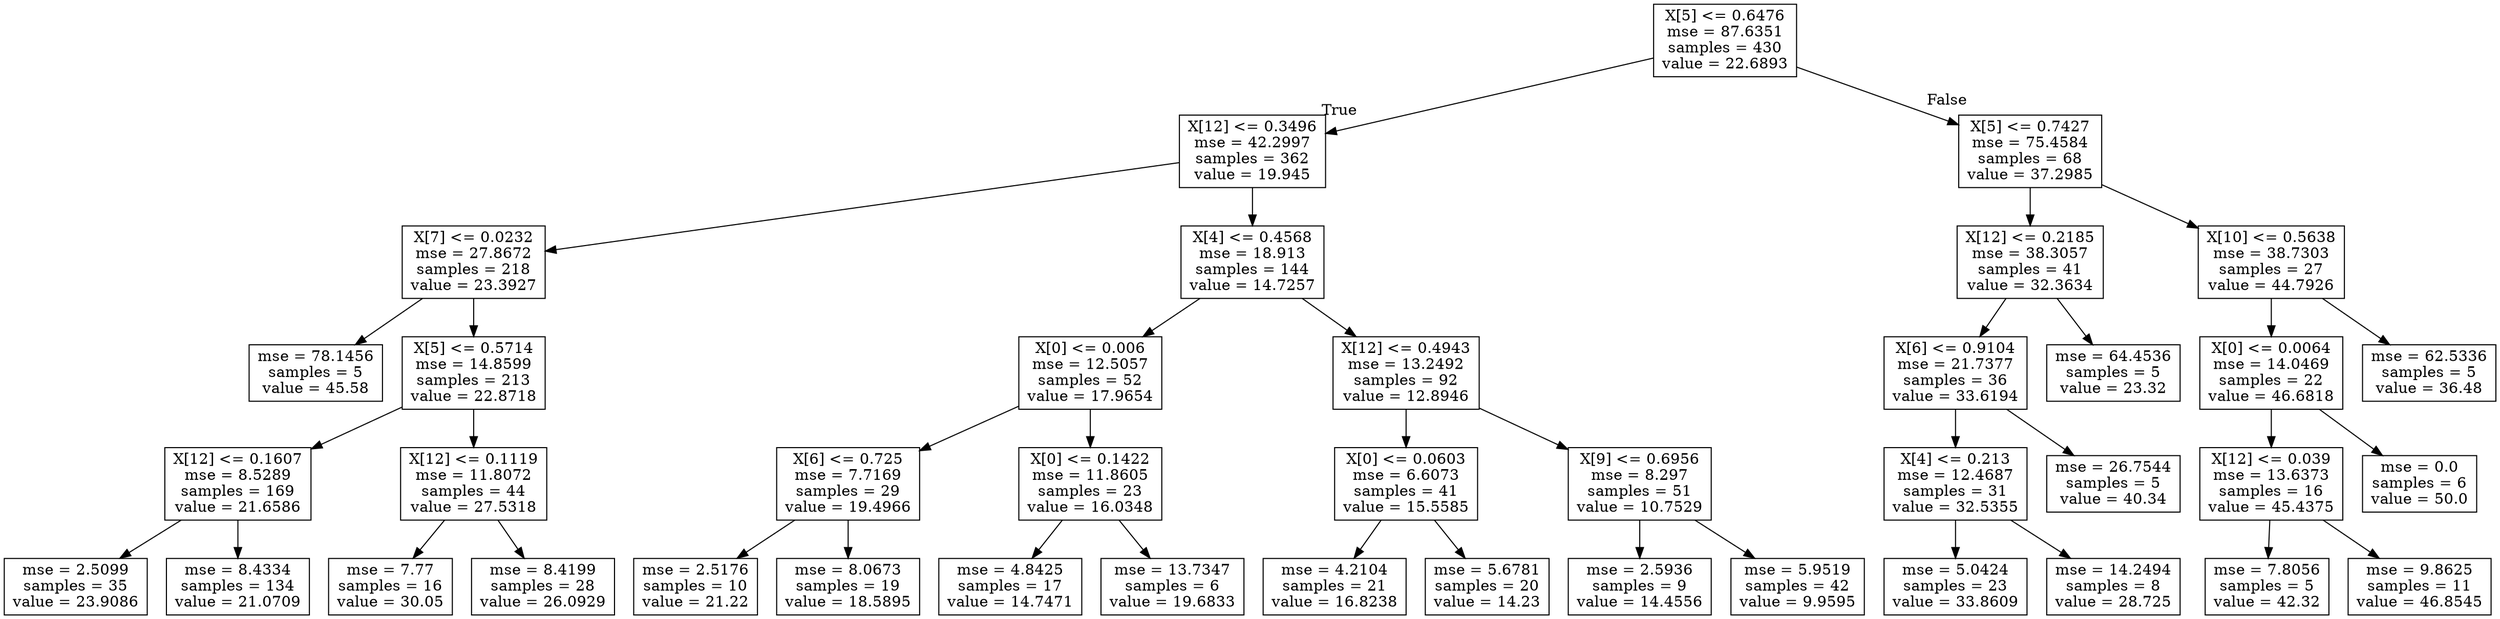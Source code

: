 digraph Tree {
node [shape=box] ;
0 [label="X[5] <= 0.6476\nmse = 87.6351\nsamples = 430\nvalue = 22.6893"] ;
1 [label="X[12] <= 0.3496\nmse = 42.2997\nsamples = 362\nvalue = 19.945"] ;
0 -> 1 [labeldistance=2.5, labelangle=45, headlabel="True"] ;
2 [label="X[7] <= 0.0232\nmse = 27.8672\nsamples = 218\nvalue = 23.3927"] ;
1 -> 2 ;
3 [label="mse = 78.1456\nsamples = 5\nvalue = 45.58"] ;
2 -> 3 ;
4 [label="X[5] <= 0.5714\nmse = 14.8599\nsamples = 213\nvalue = 22.8718"] ;
2 -> 4 ;
5 [label="X[12] <= 0.1607\nmse = 8.5289\nsamples = 169\nvalue = 21.6586"] ;
4 -> 5 ;
6 [label="mse = 2.5099\nsamples = 35\nvalue = 23.9086"] ;
5 -> 6 ;
7 [label="mse = 8.4334\nsamples = 134\nvalue = 21.0709"] ;
5 -> 7 ;
8 [label="X[12] <= 0.1119\nmse = 11.8072\nsamples = 44\nvalue = 27.5318"] ;
4 -> 8 ;
9 [label="mse = 7.77\nsamples = 16\nvalue = 30.05"] ;
8 -> 9 ;
10 [label="mse = 8.4199\nsamples = 28\nvalue = 26.0929"] ;
8 -> 10 ;
11 [label="X[4] <= 0.4568\nmse = 18.913\nsamples = 144\nvalue = 14.7257"] ;
1 -> 11 ;
12 [label="X[0] <= 0.006\nmse = 12.5057\nsamples = 52\nvalue = 17.9654"] ;
11 -> 12 ;
13 [label="X[6] <= 0.725\nmse = 7.7169\nsamples = 29\nvalue = 19.4966"] ;
12 -> 13 ;
14 [label="mse = 2.5176\nsamples = 10\nvalue = 21.22"] ;
13 -> 14 ;
15 [label="mse = 8.0673\nsamples = 19\nvalue = 18.5895"] ;
13 -> 15 ;
16 [label="X[0] <= 0.1422\nmse = 11.8605\nsamples = 23\nvalue = 16.0348"] ;
12 -> 16 ;
17 [label="mse = 4.8425\nsamples = 17\nvalue = 14.7471"] ;
16 -> 17 ;
18 [label="mse = 13.7347\nsamples = 6\nvalue = 19.6833"] ;
16 -> 18 ;
19 [label="X[12] <= 0.4943\nmse = 13.2492\nsamples = 92\nvalue = 12.8946"] ;
11 -> 19 ;
20 [label="X[0] <= 0.0603\nmse = 6.6073\nsamples = 41\nvalue = 15.5585"] ;
19 -> 20 ;
21 [label="mse = 4.2104\nsamples = 21\nvalue = 16.8238"] ;
20 -> 21 ;
22 [label="mse = 5.6781\nsamples = 20\nvalue = 14.23"] ;
20 -> 22 ;
23 [label="X[9] <= 0.6956\nmse = 8.297\nsamples = 51\nvalue = 10.7529"] ;
19 -> 23 ;
24 [label="mse = 2.5936\nsamples = 9\nvalue = 14.4556"] ;
23 -> 24 ;
25 [label="mse = 5.9519\nsamples = 42\nvalue = 9.9595"] ;
23 -> 25 ;
26 [label="X[5] <= 0.7427\nmse = 75.4584\nsamples = 68\nvalue = 37.2985"] ;
0 -> 26 [labeldistance=2.5, labelangle=-45, headlabel="False"] ;
27 [label="X[12] <= 0.2185\nmse = 38.3057\nsamples = 41\nvalue = 32.3634"] ;
26 -> 27 ;
28 [label="X[6] <= 0.9104\nmse = 21.7377\nsamples = 36\nvalue = 33.6194"] ;
27 -> 28 ;
29 [label="X[4] <= 0.213\nmse = 12.4687\nsamples = 31\nvalue = 32.5355"] ;
28 -> 29 ;
30 [label="mse = 5.0424\nsamples = 23\nvalue = 33.8609"] ;
29 -> 30 ;
31 [label="mse = 14.2494\nsamples = 8\nvalue = 28.725"] ;
29 -> 31 ;
32 [label="mse = 26.7544\nsamples = 5\nvalue = 40.34"] ;
28 -> 32 ;
33 [label="mse = 64.4536\nsamples = 5\nvalue = 23.32"] ;
27 -> 33 ;
34 [label="X[10] <= 0.5638\nmse = 38.7303\nsamples = 27\nvalue = 44.7926"] ;
26 -> 34 ;
35 [label="X[0] <= 0.0064\nmse = 14.0469\nsamples = 22\nvalue = 46.6818"] ;
34 -> 35 ;
36 [label="X[12] <= 0.039\nmse = 13.6373\nsamples = 16\nvalue = 45.4375"] ;
35 -> 36 ;
37 [label="mse = 7.8056\nsamples = 5\nvalue = 42.32"] ;
36 -> 37 ;
38 [label="mse = 9.8625\nsamples = 11\nvalue = 46.8545"] ;
36 -> 38 ;
39 [label="mse = 0.0\nsamples = 6\nvalue = 50.0"] ;
35 -> 39 ;
40 [label="mse = 62.5336\nsamples = 5\nvalue = 36.48"] ;
34 -> 40 ;
}